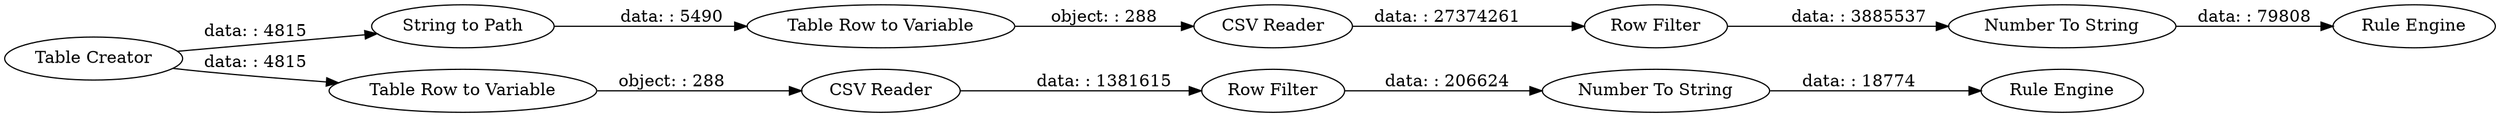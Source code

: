 digraph {
	"-3415334667813153134_5" [label="Rule Engine"]
	"-3415334667813153134_4" [label="Number To String"]
	"-3415334667813153134_10" [label="String to Path"]
	"-3415334667813153134_8" [label="Table Row to Variable"]
	"-3415334667813153134_12" [label="Number To String"]
	"-3415334667813153134_7" [label="Table Row to Variable"]
	"-3415334667813153134_11" [label="Row Filter"]
	"-3415334667813153134_9" [label="CSV Reader"]
	"-3415334667813153134_1" [label="CSV Reader"]
	"-3415334667813153134_2" [label="Row Filter"]
	"-3415334667813153134_13" [label="Rule Engine"]
	"-3415334667813153134_6" [label="Table Creator"]
	"-3415334667813153134_7" -> "-3415334667813153134_1" [label="object: : 288"]
	"-3415334667813153134_4" -> "-3415334667813153134_5" [label="data: : 18774"]
	"-3415334667813153134_6" -> "-3415334667813153134_10" [label="data: : 4815"]
	"-3415334667813153134_11" -> "-3415334667813153134_12" [label="data: : 3885537"]
	"-3415334667813153134_1" -> "-3415334667813153134_2" [label="data: : 1381615"]
	"-3415334667813153134_12" -> "-3415334667813153134_13" [label="data: : 79808"]
	"-3415334667813153134_2" -> "-3415334667813153134_4" [label="data: : 206624"]
	"-3415334667813153134_9" -> "-3415334667813153134_11" [label="data: : 27374261"]
	"-3415334667813153134_10" -> "-3415334667813153134_8" [label="data: : 5490"]
	"-3415334667813153134_8" -> "-3415334667813153134_9" [label="object: : 288"]
	"-3415334667813153134_6" -> "-3415334667813153134_7" [label="data: : 4815"]
	rankdir=LR
}
